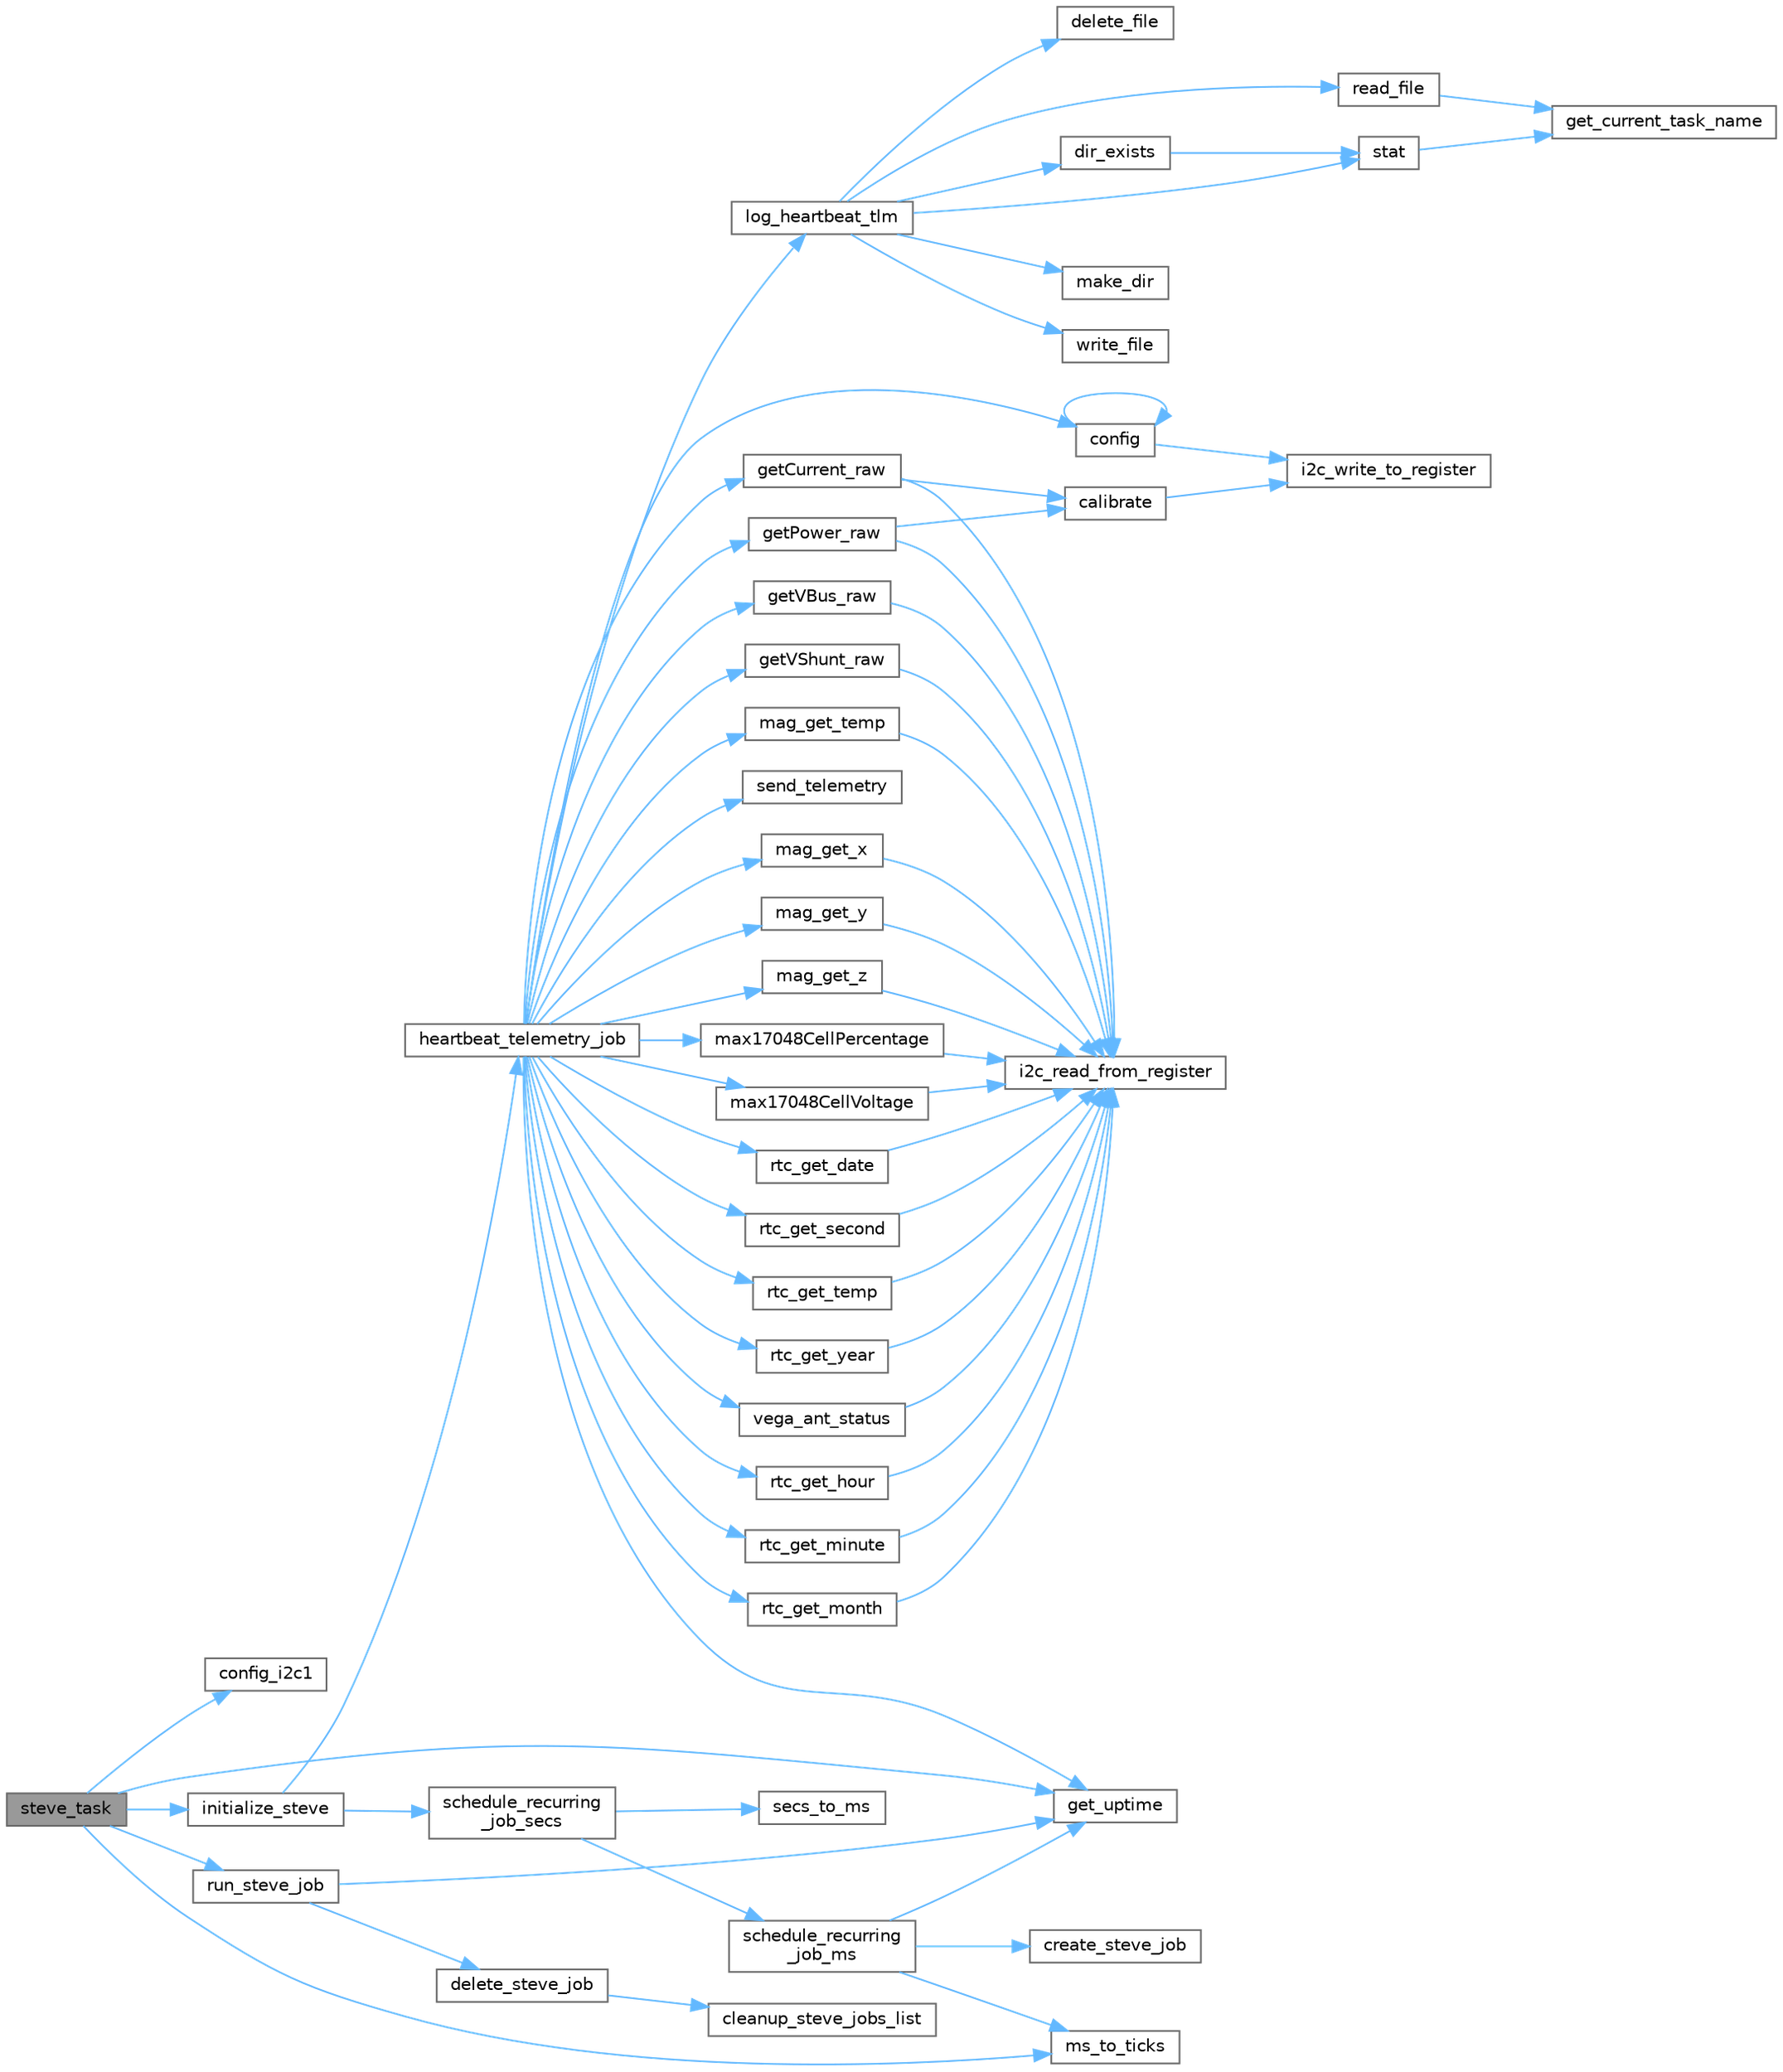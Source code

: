digraph "steve_task"
{
 // INTERACTIVE_SVG=YES
 // LATEX_PDF_SIZE
  bgcolor="transparent";
  edge [fontname=Helvetica,fontsize=10,labelfontname=Helvetica,labelfontsize=10];
  node [fontname=Helvetica,fontsize=10,shape=box,height=0.2,width=0.4];
  rankdir="LR";
  Node1 [id="Node000001",label="steve_task",height=0.2,width=0.4,color="gray40", fillcolor="grey60", style="filled", fontcolor="black",tooltip=" "];
  Node1 -> Node2 [id="edge1_Node000001_Node000002",color="steelblue1",style="solid",tooltip=" "];
  Node2 [id="Node000002",label="config_i2c1",height=0.2,width=0.4,color="grey40", fillcolor="white", style="filled",URL="$i2c_8c.html#a5d09de7ed47b30c0948eb1f363cb836c",tooltip=" "];
  Node1 -> Node3 [id="edge2_Node000001_Node000003",color="steelblue1",style="solid",tooltip=" "];
  Node3 [id="Node000003",label="get_uptime",height=0.2,width=0.4,color="grey40", fillcolor="white", style="filled",URL="$timing_8c.html#a7cef17ffb0e9db503a077191e1a4b013",tooltip=" "];
  Node1 -> Node4 [id="edge3_Node000001_Node000004",color="steelblue1",style="solid",tooltip=" "];
  Node4 [id="Node000004",label="initialize_steve",height=0.2,width=0.4,color="grey40", fillcolor="white", style="filled",URL="$steve_8c.html#a7eb0cd293c468c08d67c90a8ace5448c",tooltip=" "];
  Node4 -> Node5 [id="edge4_Node000004_Node000005",color="steelblue1",style="solid",tooltip=" "];
  Node5 [id="Node000005",label="heartbeat_telemetry_job",height=0.2,width=0.4,color="grey40", fillcolor="white", style="filled",URL="$heartbeat__job_8c.html#a5a39a53ceb61fec283d89fcb0032a24b",tooltip=" "];
  Node5 -> Node6 [id="edge5_Node000005_Node000006",color="steelblue1",style="solid",tooltip=" "];
  Node6 [id="Node000006",label="config",height=0.2,width=0.4,color="grey40", fillcolor="white", style="filled",URL="$ina219_8c.html#a9ffe93da633c2f6008fac2f2da36ab72",tooltip=" "];
  Node6 -> Node6 [id="edge6_Node000006_Node000006",color="steelblue1",style="solid",tooltip=" "];
  Node6 -> Node7 [id="edge7_Node000006_Node000007",color="steelblue1",style="solid",tooltip=" "];
  Node7 [id="Node000007",label="i2c_write_to_register",height=0.2,width=0.4,color="grey40", fillcolor="white", style="filled",URL="$i2c_8c.html#a73f9c3581b5d48d5db9c6c445034a970",tooltip=" "];
  Node5 -> Node3 [id="edge8_Node000005_Node000003",color="steelblue1",style="solid",tooltip=" "];
  Node5 -> Node8 [id="edge9_Node000005_Node000008",color="steelblue1",style="solid",tooltip=" "];
  Node8 [id="Node000008",label="getCurrent_raw",height=0.2,width=0.4,color="grey40", fillcolor="white", style="filled",URL="$ina219_8c.html#a7a37de137b1bb2ec0149be505ec84ffe",tooltip=" "];
  Node8 -> Node9 [id="edge10_Node000008_Node000009",color="steelblue1",style="solid",tooltip=" "];
  Node9 [id="Node000009",label="calibrate",height=0.2,width=0.4,color="grey40", fillcolor="white", style="filled",URL="$ina219_8c.html#a75d20b3960f7d7688d27f264f02eb98a",tooltip=" "];
  Node9 -> Node7 [id="edge11_Node000009_Node000007",color="steelblue1",style="solid",tooltip=" "];
  Node8 -> Node10 [id="edge12_Node000008_Node000010",color="steelblue1",style="solid",tooltip=" "];
  Node10 [id="Node000010",label="i2c_read_from_register",height=0.2,width=0.4,color="grey40", fillcolor="white", style="filled",URL="$i2c_8c.html#afd489cf93d14a907e09132068de8e1c9",tooltip=" "];
  Node5 -> Node11 [id="edge13_Node000005_Node000011",color="steelblue1",style="solid",tooltip=" "];
  Node11 [id="Node000011",label="getPower_raw",height=0.2,width=0.4,color="grey40", fillcolor="white", style="filled",URL="$ina219_8c.html#aeb76d9007b107e997adfd60ab4d3bae0",tooltip=" "];
  Node11 -> Node9 [id="edge14_Node000011_Node000009",color="steelblue1",style="solid",tooltip=" "];
  Node11 -> Node10 [id="edge15_Node000011_Node000010",color="steelblue1",style="solid",tooltip=" "];
  Node5 -> Node12 [id="edge16_Node000005_Node000012",color="steelblue1",style="solid",tooltip=" "];
  Node12 [id="Node000012",label="getVBus_raw",height=0.2,width=0.4,color="grey40", fillcolor="white", style="filled",URL="$ina219_8c.html#acc82e6e7a3a8b48efe1ad86f421dcad0",tooltip=" "];
  Node12 -> Node10 [id="edge17_Node000012_Node000010",color="steelblue1",style="solid",tooltip=" "];
  Node5 -> Node13 [id="edge18_Node000005_Node000013",color="steelblue1",style="solid",tooltip=" "];
  Node13 [id="Node000013",label="getVShunt_raw",height=0.2,width=0.4,color="grey40", fillcolor="white", style="filled",URL="$ina219_8c.html#a0ef96929110f3bf77d9da6940841b7a3",tooltip=" "];
  Node13 -> Node10 [id="edge19_Node000013_Node000010",color="steelblue1",style="solid",tooltip=" "];
  Node5 -> Node14 [id="edge20_Node000005_Node000014",color="steelblue1",style="solid",tooltip=" "];
  Node14 [id="Node000014",label="log_heartbeat_tlm",height=0.2,width=0.4,color="grey40", fillcolor="white", style="filled",URL="$hb__tlm__log_8c.html#a06d9003c959538dac30ed99c0f01db0f",tooltip=" "];
  Node14 -> Node15 [id="edge21_Node000014_Node000015",color="steelblue1",style="solid",tooltip=" "];
  Node15 [id="Node000015",label="delete_file",height=0.2,width=0.4,color="grey40", fillcolor="white", style="filled",URL="$filesystem_8c.html#a02c1e03f51146617a18f5bcc96099220",tooltip=" "];
  Node14 -> Node16 [id="edge22_Node000014_Node000016",color="steelblue1",style="solid",tooltip=" "];
  Node16 [id="Node000016",label="dir_exists",height=0.2,width=0.4,color="grey40", fillcolor="white", style="filled",URL="$filesystem_8c.html#a6c3bed1f355bd1952d7ffa87405828c6",tooltip=" "];
  Node16 -> Node17 [id="edge23_Node000016_Node000017",color="steelblue1",style="solid",tooltip=" "];
  Node17 [id="Node000017",label="stat",height=0.2,width=0.4,color="grey40", fillcolor="white", style="filled",URL="$filesystem_8c.html#aa109ff29a72d1beadda58bb3a54185b6",tooltip=" "];
  Node17 -> Node18 [id="edge24_Node000017_Node000018",color="steelblue1",style="solid",tooltip=" "];
  Node18 [id="Node000018",label="get_current_task_name",height=0.2,width=0.4,color="grey40", fillcolor="white", style="filled",URL="$utilities_2src_2log_8c.html#a4b048be24c6c7f622a6bc6c6bf8ac435",tooltip=" "];
  Node14 -> Node19 [id="edge25_Node000014_Node000019",color="steelblue1",style="solid",tooltip=" "];
  Node19 [id="Node000019",label="make_dir",height=0.2,width=0.4,color="grey40", fillcolor="white", style="filled",URL="$filesystem_8c.html#a20ca64a89158ccc1eb3f714b3d8725f5",tooltip=" "];
  Node14 -> Node20 [id="edge26_Node000014_Node000020",color="steelblue1",style="solid",tooltip=" "];
  Node20 [id="Node000020",label="read_file",height=0.2,width=0.4,color="grey40", fillcolor="white", style="filled",URL="$filesystem_8c.html#ab92b1f0beb3be903677f3293d0430b62",tooltip=" "];
  Node20 -> Node18 [id="edge27_Node000020_Node000018",color="steelblue1",style="solid",tooltip=" "];
  Node14 -> Node17 [id="edge28_Node000014_Node000017",color="steelblue1",style="solid",tooltip=" "];
  Node14 -> Node21 [id="edge29_Node000014_Node000021",color="steelblue1",style="solid",tooltip=" "];
  Node21 [id="Node000021",label="write_file",height=0.2,width=0.4,color="grey40", fillcolor="white", style="filled",URL="$filesystem_8c.html#a8e5a51c709e9d6229c1974435475292a",tooltip=" "];
  Node5 -> Node22 [id="edge30_Node000005_Node000022",color="steelblue1",style="solid",tooltip=" "];
  Node22 [id="Node000022",label="mag_get_temp",height=0.2,width=0.4,color="grey40", fillcolor="white", style="filled",URL="$mag__lis3mdltr_8c.html#a7701b495ff94874c5d3bbd940b8f99ff",tooltip=" "];
  Node22 -> Node10 [id="edge31_Node000022_Node000010",color="steelblue1",style="solid",tooltip=" "];
  Node5 -> Node23 [id="edge32_Node000005_Node000023",color="steelblue1",style="solid",tooltip=" "];
  Node23 [id="Node000023",label="mag_get_x",height=0.2,width=0.4,color="grey40", fillcolor="white", style="filled",URL="$mag__lis3mdltr_8c.html#a38a61bd16b9dfb232231f3518d803b65",tooltip=" "];
  Node23 -> Node10 [id="edge33_Node000023_Node000010",color="steelblue1",style="solid",tooltip=" "];
  Node5 -> Node24 [id="edge34_Node000005_Node000024",color="steelblue1",style="solid",tooltip=" "];
  Node24 [id="Node000024",label="mag_get_y",height=0.2,width=0.4,color="grey40", fillcolor="white", style="filled",URL="$mag__lis3mdltr_8c.html#a47dbf866e595e1b959c9da3b594dcc7d",tooltip=" "];
  Node24 -> Node10 [id="edge35_Node000024_Node000010",color="steelblue1",style="solid",tooltip=" "];
  Node5 -> Node25 [id="edge36_Node000005_Node000025",color="steelblue1",style="solid",tooltip=" "];
  Node25 [id="Node000025",label="mag_get_z",height=0.2,width=0.4,color="grey40", fillcolor="white", style="filled",URL="$mag__lis3mdltr_8c.html#ae8775374a424d7f7cce47046c180954d",tooltip=" "];
  Node25 -> Node10 [id="edge37_Node000025_Node000010",color="steelblue1",style="solid",tooltip=" "];
  Node5 -> Node26 [id="edge38_Node000005_Node000026",color="steelblue1",style="solid",tooltip=" "];
  Node26 [id="Node000026",label="max17048CellPercentage",height=0.2,width=0.4,color="grey40", fillcolor="white", style="filled",URL="$simulator_2drivers_2include_2max17048_8h.html#ad9a75a9c9fa941599b507163dc5c223a",tooltip=" "];
  Node26 -> Node10 [id="edge39_Node000026_Node000010",color="steelblue1",style="solid",tooltip=" "];
  Node5 -> Node27 [id="edge40_Node000005_Node000027",color="steelblue1",style="solid",tooltip=" "];
  Node27 [id="Node000027",label="max17048CellVoltage",height=0.2,width=0.4,color="grey40", fillcolor="white", style="filled",URL="$max17048_8c.html#adf384268b2363eadca0fdb81281a1a6f",tooltip=" "];
  Node27 -> Node10 [id="edge41_Node000027_Node000010",color="steelblue1",style="solid",tooltip=" "];
  Node5 -> Node28 [id="edge42_Node000005_Node000028",color="steelblue1",style="solid",tooltip=" "];
  Node28 [id="Node000028",label="rtc_get_date",height=0.2,width=0.4,color="grey40", fillcolor="white", style="filled",URL="$rtc__ds3231_8c.html#a4d9ecc8e912cc84cd50c842a8d69e70e",tooltip=" "];
  Node28 -> Node10 [id="edge43_Node000028_Node000010",color="steelblue1",style="solid",tooltip=" "];
  Node5 -> Node29 [id="edge44_Node000005_Node000029",color="steelblue1",style="solid",tooltip=" "];
  Node29 [id="Node000029",label="rtc_get_hour",height=0.2,width=0.4,color="grey40", fillcolor="white", style="filled",URL="$rtc__ds3231_8c.html#a50130551fb17b3228d45e86ff7b634c3",tooltip=" "];
  Node29 -> Node10 [id="edge45_Node000029_Node000010",color="steelblue1",style="solid",tooltip=" "];
  Node5 -> Node30 [id="edge46_Node000005_Node000030",color="steelblue1",style="solid",tooltip=" "];
  Node30 [id="Node000030",label="rtc_get_minute",height=0.2,width=0.4,color="grey40", fillcolor="white", style="filled",URL="$rtc__ds3231_8c.html#a37b2be869bea794d2fdfa8869baaa26d",tooltip=" "];
  Node30 -> Node10 [id="edge47_Node000030_Node000010",color="steelblue1",style="solid",tooltip=" "];
  Node5 -> Node31 [id="edge48_Node000005_Node000031",color="steelblue1",style="solid",tooltip=" "];
  Node31 [id="Node000031",label="rtc_get_month",height=0.2,width=0.4,color="grey40", fillcolor="white", style="filled",URL="$rtc__ds3231_8c.html#a21b982cbe42fb3a2a10755cc9cb1f3f8",tooltip=" "];
  Node31 -> Node10 [id="edge49_Node000031_Node000010",color="steelblue1",style="solid",tooltip=" "];
  Node5 -> Node32 [id="edge50_Node000005_Node000032",color="steelblue1",style="solid",tooltip=" "];
  Node32 [id="Node000032",label="rtc_get_second",height=0.2,width=0.4,color="grey40", fillcolor="white", style="filled",URL="$rtc__ds3231_8c.html#a663d94e64990cdf62b9f4f740b94bfab",tooltip=" "];
  Node32 -> Node10 [id="edge51_Node000032_Node000010",color="steelblue1",style="solid",tooltip=" "];
  Node5 -> Node33 [id="edge52_Node000005_Node000033",color="steelblue1",style="solid",tooltip=" "];
  Node33 [id="Node000033",label="rtc_get_temp",height=0.2,width=0.4,color="grey40", fillcolor="white", style="filled",URL="$rtc__ds3231_8c.html#a787d50004f6b318e952f813800188f89",tooltip=" "];
  Node33 -> Node10 [id="edge53_Node000033_Node000010",color="steelblue1",style="solid",tooltip=" "];
  Node5 -> Node34 [id="edge54_Node000005_Node000034",color="steelblue1",style="solid",tooltip=" "];
  Node34 [id="Node000034",label="rtc_get_year",height=0.2,width=0.4,color="grey40", fillcolor="white", style="filled",URL="$rtc__ds3231_8c.html#ab763e064ad555e3e2b0f21d4e78c0d76",tooltip=" "];
  Node34 -> Node10 [id="edge55_Node000034_Node000010",color="steelblue1",style="solid",tooltip=" "];
  Node5 -> Node35 [id="edge56_Node000005_Node000035",color="steelblue1",style="solid",tooltip=" "];
  Node35 [id="Node000035",label="send_telemetry",height=0.2,width=0.4,color="grey40", fillcolor="white", style="filled",URL="$telemetry_8c.html#a6dbf6c6cfd75451e5642ca0b64bf7f5a",tooltip=" "];
  Node5 -> Node36 [id="edge57_Node000005_Node000036",color="steelblue1",style="solid",tooltip=" "];
  Node36 [id="Node000036",label="vega_ant_status",height=0.2,width=0.4,color="grey40", fillcolor="white", style="filled",URL="$vega__ant_8c.html#a6377b53e9c676bceaa38ec9ddeb7fd28",tooltip=" "];
  Node36 -> Node10 [id="edge58_Node000036_Node000010",color="steelblue1",style="solid",tooltip=" "];
  Node4 -> Node37 [id="edge59_Node000004_Node000037",color="steelblue1",style="solid",tooltip=" "];
  Node37 [id="Node000037",label="schedule_recurring\l_job_secs",height=0.2,width=0.4,color="grey40", fillcolor="white", style="filled",URL="$steve_8c.html#aa1f662b5890cdc563739a6c3eed51686",tooltip=" "];
  Node37 -> Node38 [id="edge60_Node000037_Node000038",color="steelblue1",style="solid",tooltip=" "];
  Node38 [id="Node000038",label="schedule_recurring\l_job_ms",height=0.2,width=0.4,color="grey40", fillcolor="white", style="filled",URL="$steve_8c.html#aaf3a25d4f1bba70397602d3312c7596d",tooltip=" "];
  Node38 -> Node39 [id="edge61_Node000038_Node000039",color="steelblue1",style="solid",tooltip=" "];
  Node39 [id="Node000039",label="create_steve_job",height=0.2,width=0.4,color="grey40", fillcolor="white", style="filled",URL="$steve_8c.html#a799ff818db4199c57a75461bbae98611",tooltip=" "];
  Node38 -> Node3 [id="edge62_Node000038_Node000003",color="steelblue1",style="solid",tooltip=" "];
  Node38 -> Node40 [id="edge63_Node000038_Node000040",color="steelblue1",style="solid",tooltip=" "];
  Node40 [id="Node000040",label="ms_to_ticks",height=0.2,width=0.4,color="grey40", fillcolor="white", style="filled",URL="$timing_8c.html#aca6ceb66dd9a31e6376e1bc478dec3d6",tooltip=" "];
  Node37 -> Node41 [id="edge64_Node000037_Node000041",color="steelblue1",style="solid",tooltip=" "];
  Node41 [id="Node000041",label="secs_to_ms",height=0.2,width=0.4,color="grey40", fillcolor="white", style="filled",URL="$timing_8c.html#afd3999513ea688f512ea1d35aed46a43",tooltip=" "];
  Node1 -> Node40 [id="edge65_Node000001_Node000040",color="steelblue1",style="solid",tooltip=" "];
  Node1 -> Node42 [id="edge66_Node000001_Node000042",color="steelblue1",style="solid",tooltip=" "];
  Node42 [id="Node000042",label="run_steve_job",height=0.2,width=0.4,color="grey40", fillcolor="white", style="filled",URL="$steve_8c.html#a42627e02f5c86446dbe0cbbae5f87fe6",tooltip=" "];
  Node42 -> Node43 [id="edge67_Node000042_Node000043",color="steelblue1",style="solid",tooltip=" "];
  Node43 [id="Node000043",label="delete_steve_job",height=0.2,width=0.4,color="grey40", fillcolor="white", style="filled",URL="$steve_8c.html#a94f8eaec20f9dd9819b29e3e4fd6429b",tooltip=" "];
  Node43 -> Node44 [id="edge68_Node000043_Node000044",color="steelblue1",style="solid",tooltip=" "];
  Node44 [id="Node000044",label="cleanup_steve_jobs_list",height=0.2,width=0.4,color="grey40", fillcolor="white", style="filled",URL="$steve_8c.html#a3b9cfae7f649f5fb0fa35e0319f8f06e",tooltip=" "];
  Node42 -> Node3 [id="edge69_Node000042_Node000003",color="steelblue1",style="solid",tooltip=" "];
}
